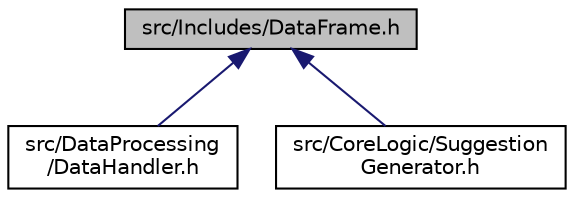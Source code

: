 digraph "src/Includes/DataFrame.h"
{
 // LATEX_PDF_SIZE
  edge [fontname="Helvetica",fontsize="10",labelfontname="Helvetica",labelfontsize="10"];
  node [fontname="Helvetica",fontsize="10",shape=record];
  Node1 [label="src/Includes/DataFrame.h",height=0.2,width=0.4,color="black", fillcolor="grey75", style="filled", fontcolor="black",tooltip="A header that contains the dataframe class for the application. The DataFrame class provides easy acc..."];
  Node1 -> Node2 [dir="back",color="midnightblue",fontsize="10",style="solid",fontname="Helvetica"];
  Node2 [label="src/DataProcessing\l/DataHandler.h",height=0.2,width=0.4,color="black", fillcolor="white", style="filled",URL="$DataHandler_8h.html",tooltip="A header that handles all data processing tasks for the application."];
  Node1 -> Node3 [dir="back",color="midnightblue",fontsize="10",style="solid",fontname="Helvetica"];
  Node3 [label="src/CoreLogic/Suggestion\lGenerator.h",height=0.2,width=0.4,color="black", fillcolor="white", style="filled",URL="$SuggestionGenerator_8h.html",tooltip="A header that generates suggestions on how an entry in a dataset can become classified as positive."];
}
